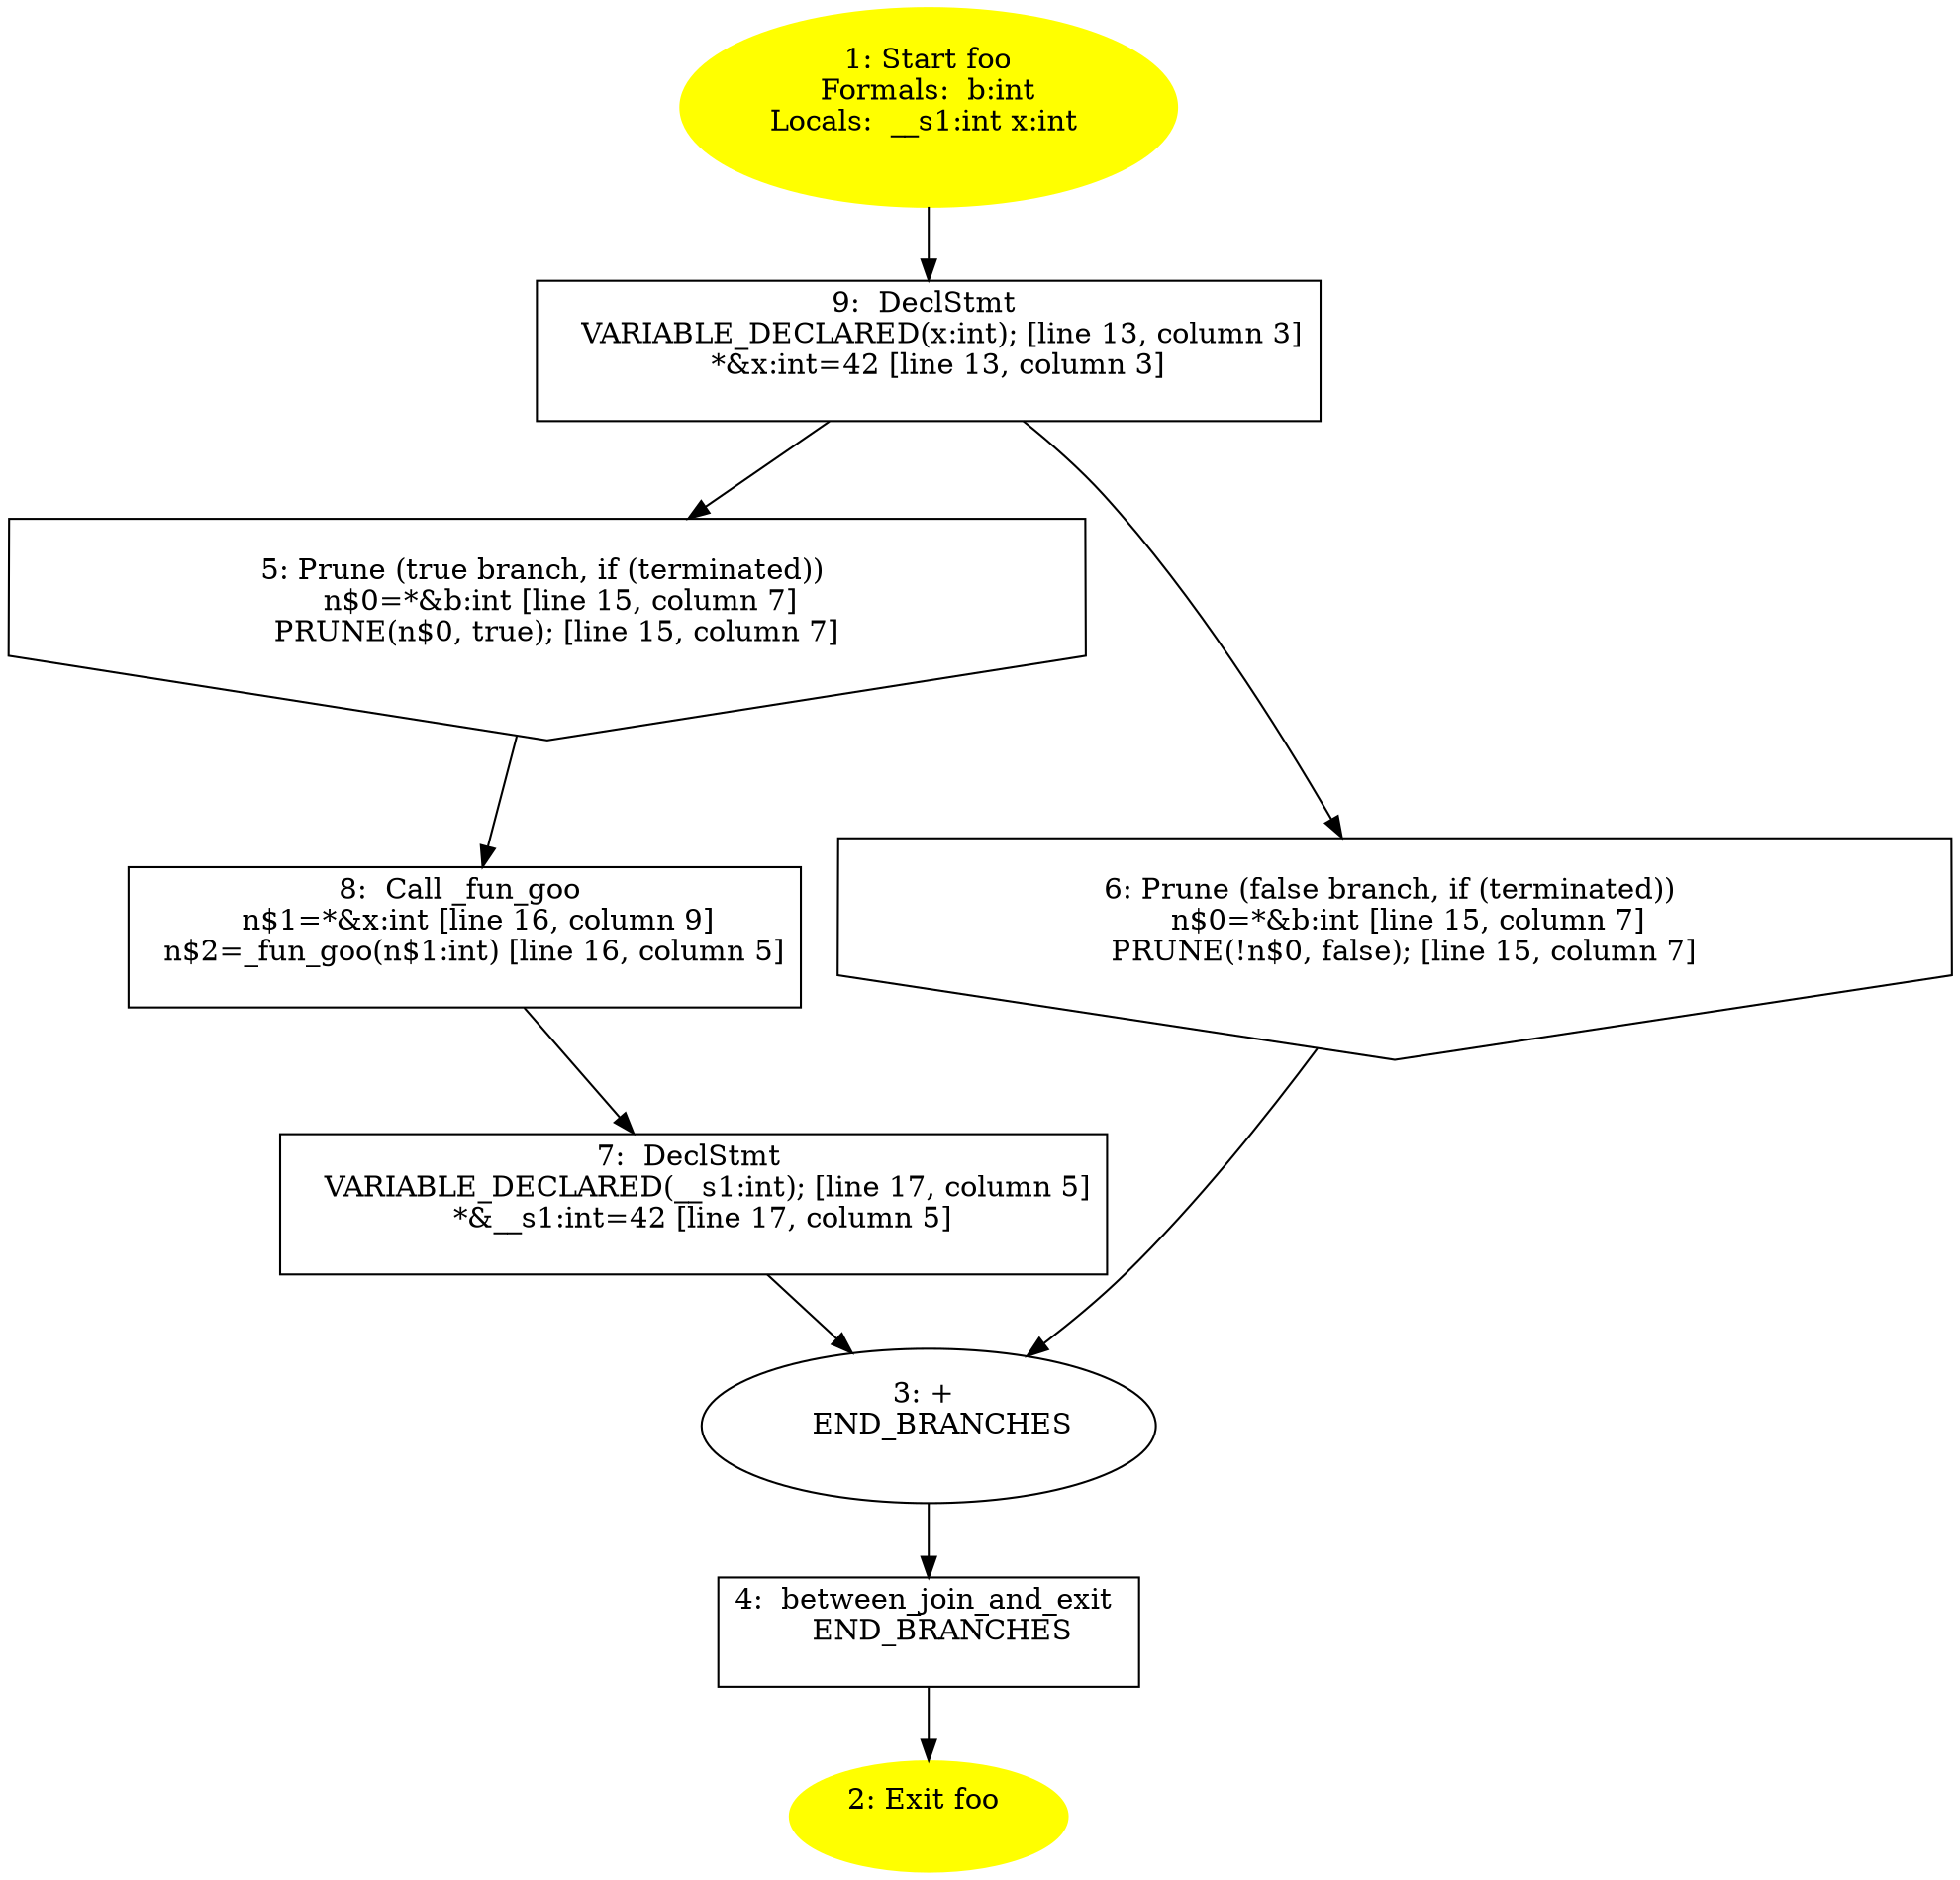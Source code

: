 /* @generated */
digraph cfg {
"foo.acbd18db4cc2f85c_1" [label="1: Start foo\nFormals:  b:int\nLocals:  __s1:int x:int \n  " color=yellow style=filled]
	

	 "foo.acbd18db4cc2f85c_1" -> "foo.acbd18db4cc2f85c_9" ;
"foo.acbd18db4cc2f85c_2" [label="2: Exit foo \n  " color=yellow style=filled]
	

"foo.acbd18db4cc2f85c_3" [label="3: + \n   END_BRANCHES\n " ]
	

	 "foo.acbd18db4cc2f85c_3" -> "foo.acbd18db4cc2f85c_4" ;
"foo.acbd18db4cc2f85c_4" [label="4:  between_join_and_exit \n   END_BRANCHES\n " shape="box"]
	

	 "foo.acbd18db4cc2f85c_4" -> "foo.acbd18db4cc2f85c_2" ;
"foo.acbd18db4cc2f85c_5" [label="5: Prune (true branch, if (terminated)) \n   n$0=*&b:int [line 15, column 7]\n  PRUNE(n$0, true); [line 15, column 7]\n " shape="invhouse"]
	

	 "foo.acbd18db4cc2f85c_5" -> "foo.acbd18db4cc2f85c_8" ;
"foo.acbd18db4cc2f85c_6" [label="6: Prune (false branch, if (terminated)) \n   n$0=*&b:int [line 15, column 7]\n  PRUNE(!n$0, false); [line 15, column 7]\n " shape="invhouse"]
	

	 "foo.acbd18db4cc2f85c_6" -> "foo.acbd18db4cc2f85c_3" ;
"foo.acbd18db4cc2f85c_7" [label="7:  DeclStmt \n   VARIABLE_DECLARED(__s1:int); [line 17, column 5]\n  *&__s1:int=42 [line 17, column 5]\n " shape="box"]
	

	 "foo.acbd18db4cc2f85c_7" -> "foo.acbd18db4cc2f85c_3" ;
"foo.acbd18db4cc2f85c_8" [label="8:  Call _fun_goo \n   n$1=*&x:int [line 16, column 9]\n  n$2=_fun_goo(n$1:int) [line 16, column 5]\n " shape="box"]
	

	 "foo.acbd18db4cc2f85c_8" -> "foo.acbd18db4cc2f85c_7" ;
"foo.acbd18db4cc2f85c_9" [label="9:  DeclStmt \n   VARIABLE_DECLARED(x:int); [line 13, column 3]\n  *&x:int=42 [line 13, column 3]\n " shape="box"]
	

	 "foo.acbd18db4cc2f85c_9" -> "foo.acbd18db4cc2f85c_5" ;
	 "foo.acbd18db4cc2f85c_9" -> "foo.acbd18db4cc2f85c_6" ;
}
